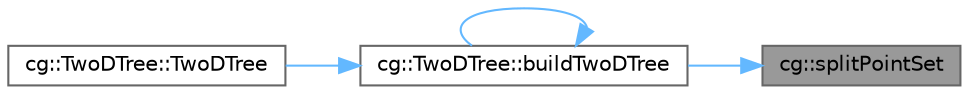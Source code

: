 digraph "cg::splitPointSet"
{
 // LATEX_PDF_SIZE
  bgcolor="transparent";
  edge [fontname=Helvetica,fontsize=10,labelfontname=Helvetica,labelfontsize=10];
  node [fontname=Helvetica,fontsize=10,shape=box,height=0.2,width=0.4];
  rankdir="RL";
  Node1 [id="Node000001",label="cg::splitPointSet",height=0.2,width=0.4,color="gray40", fillcolor="grey60", style="filled", fontcolor="black",tooltip=" "];
  Node1 -> Node2 [id="edge1_Node000001_Node000002",dir="back",color="steelblue1",style="solid",tooltip=" "];
  Node2 [id="Node000002",label="cg::TwoDTree::buildTwoDTree",height=0.2,width=0.4,color="grey40", fillcolor="white", style="filled",URL="$classcg_1_1_two_d_tree.html#a71e140a88b91c535a8014481fdb707f8",tooltip=" "];
  Node2 -> Node2 [id="edge2_Node000002_Node000002",dir="back",color="steelblue1",style="solid",tooltip=" "];
  Node2 -> Node3 [id="edge3_Node000002_Node000003",dir="back",color="steelblue1",style="solid",tooltip=" "];
  Node3 [id="Node000003",label="cg::TwoDTree::TwoDTree",height=0.2,width=0.4,color="grey40", fillcolor="white", style="filled",URL="$classcg_1_1_two_d_tree.html#a3f82aeebe2cece4a4f98bb6d0599f6a5",tooltip=" "];
}
